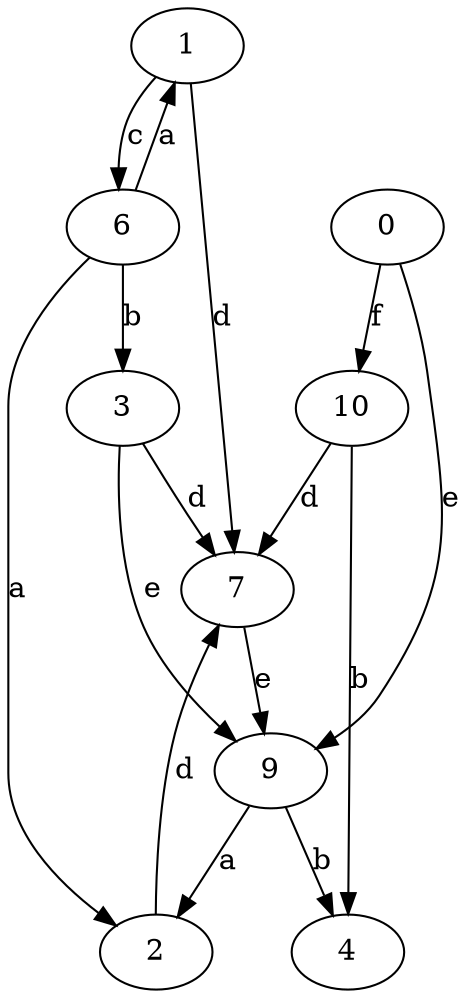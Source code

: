strict digraph  {
1;
2;
3;
4;
6;
7;
9;
0;
10;
1 -> 6  [label=c];
1 -> 7  [label=d];
2 -> 7  [label=d];
3 -> 7  [label=d];
3 -> 9  [label=e];
6 -> 1  [label=a];
6 -> 2  [label=a];
6 -> 3  [label=b];
7 -> 9  [label=e];
9 -> 2  [label=a];
9 -> 4  [label=b];
0 -> 9  [label=e];
0 -> 10  [label=f];
10 -> 4  [label=b];
10 -> 7  [label=d];
}
